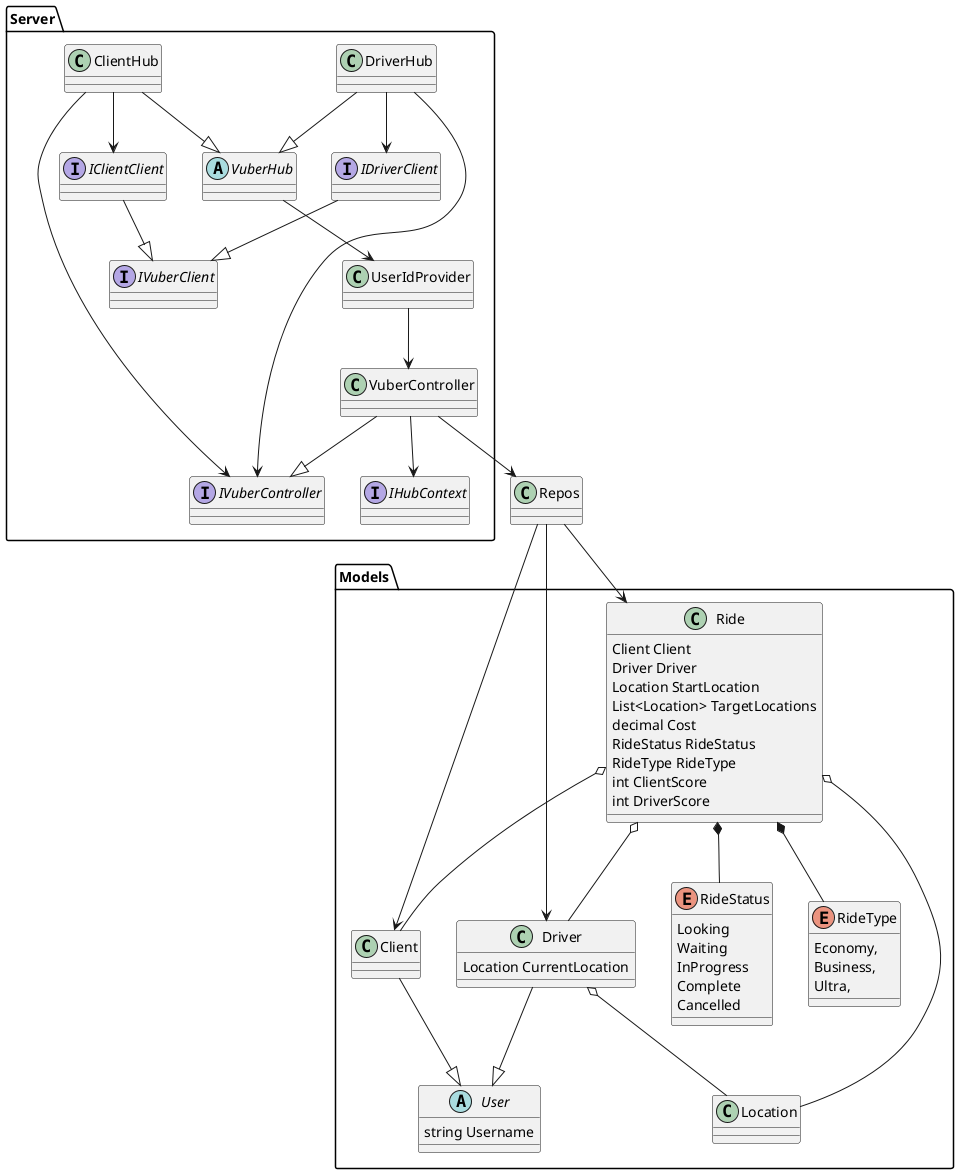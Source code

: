 @startuml

package Models {
        class Location

        abstract class User {
                string Username

        }
        class Client
        class Driver {
                Location CurrentLocation
        }

        enum RideStatus {
                Looking
                Waiting
                InProgress
                Complete
                Cancelled
        }
        enum RideType {
                Economy,
                Business,
                Ultra,
        }
        class Ride {
                Client Client
                Driver Driver
                Location StartLocation
                List<Location> TargetLocations
                decimal Cost
                RideStatus RideStatus
                RideType RideType
                int ClientScore
                int DriverScore
        }

        Client --|> User
        Driver --|> User

        Driver o-- Location

        Ride o-- Client
        Ride o-- Driver
        Ride o-- Location
        Ride *-- RideStatus
        Ride *-- RideType
}

class Repos
Repos --> Client
Repos --> Driver
Repos --> Ride


package Server {
        interface IVuberController
        interface IHubContext
        class VuberController
        VuberController --|> IVuberController
        VuberController --> Repos
        VuberController --> IHubContext

        abstract class VuberHub
        class ClientHub
        class DriverHub
        ClientHub --|> VuberHub
        DriverHub --|> VuberHub
        ClientHub --> IVuberController
        DriverHub --> IVuberController

        class UserIdProvider
        UserIdProvider --> VuberController
        VuberHub --> UserIdProvider

        interface IVuberClient
        interface IClientClient
        interface IDriverClient
        IClientClient --|> IVuberClient
        IDriverClient --|> IVuberClient
        ClientHub --> IClientClient
        DriverHub --> IDriverClient
}

@enduml
